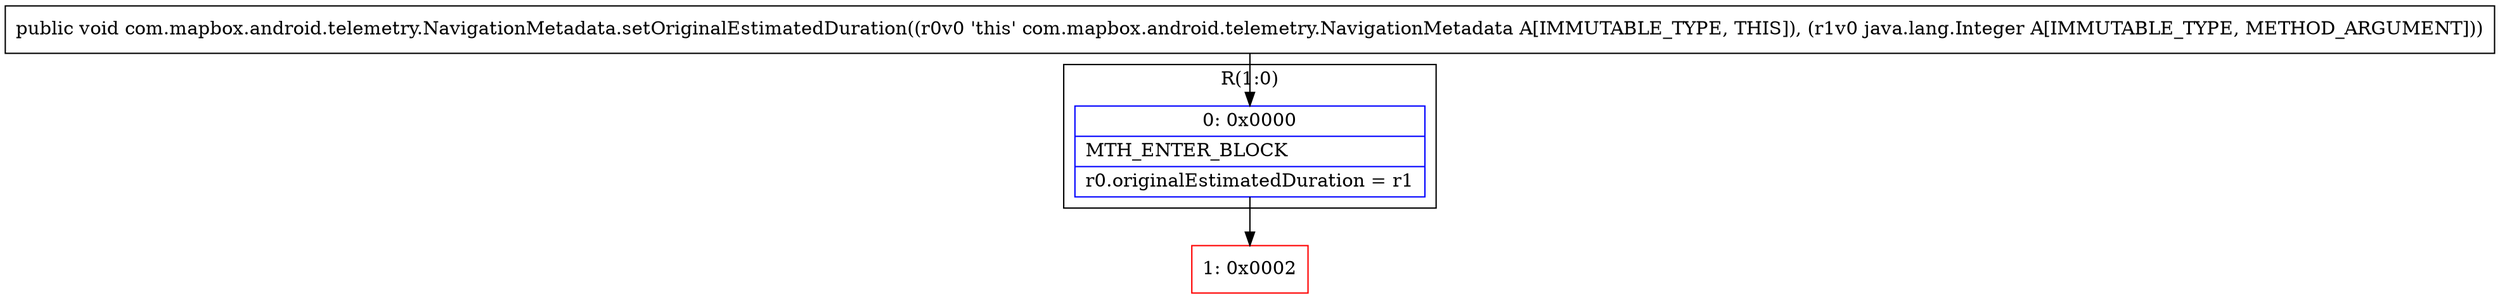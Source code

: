 digraph "CFG forcom.mapbox.android.telemetry.NavigationMetadata.setOriginalEstimatedDuration(Ljava\/lang\/Integer;)V" {
subgraph cluster_Region_358335870 {
label = "R(1:0)";
node [shape=record,color=blue];
Node_0 [shape=record,label="{0\:\ 0x0000|MTH_ENTER_BLOCK\l|r0.originalEstimatedDuration = r1\l}"];
}
Node_1 [shape=record,color=red,label="{1\:\ 0x0002}"];
MethodNode[shape=record,label="{public void com.mapbox.android.telemetry.NavigationMetadata.setOriginalEstimatedDuration((r0v0 'this' com.mapbox.android.telemetry.NavigationMetadata A[IMMUTABLE_TYPE, THIS]), (r1v0 java.lang.Integer A[IMMUTABLE_TYPE, METHOD_ARGUMENT])) }"];
MethodNode -> Node_0;
Node_0 -> Node_1;
}

